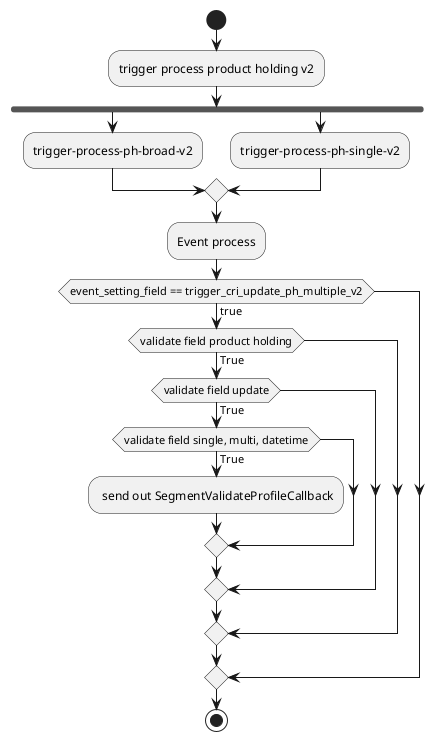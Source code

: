 @startuml

start
:trigger process product holding v2;
fork
  :trigger-process-ph-broad-v2;
  
fork again
  :trigger-process-ph-single-v2;
end merge
:Event process;
if (event_setting_field == trigger_cri_update_ph_multiple_v2) then (true)
    if (validate field product holding) then (True)
        if (validate field update) then (True)
            if (validate field single, multi, datetime) then (True)
            : send out SegmentValidateProfileCallback;
            endif
        endif
    endif
    
endif
stop
@enduml

